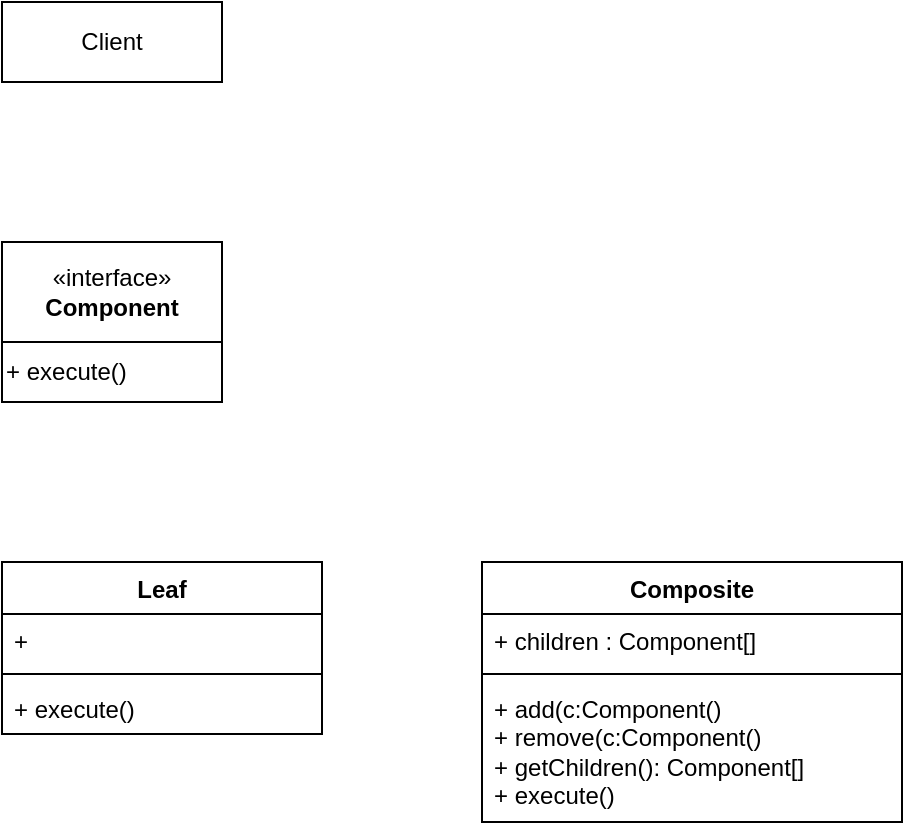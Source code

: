 <mxfile version="24.4.4" type="github">
  <diagram id="C5RBs43oDa-KdzZeNtuy" name="Page-1">
    <mxGraphModel dx="1434" dy="772" grid="1" gridSize="10" guides="1" tooltips="1" connect="1" arrows="1" fold="1" page="1" pageScale="1" pageWidth="827" pageHeight="1169" math="0" shadow="0">
      <root>
        <mxCell id="WIyWlLk6GJQsqaUBKTNV-0" />
        <mxCell id="WIyWlLk6GJQsqaUBKTNV-1" parent="WIyWlLk6GJQsqaUBKTNV-0" />
        <mxCell id="ugkiWy4A_dcpR8CHFcpf-0" value="Client" style="html=1;whiteSpace=wrap;" vertex="1" parent="WIyWlLk6GJQsqaUBKTNV-1">
          <mxGeometry x="200" y="80" width="110" height="40" as="geometry" />
        </mxCell>
        <mxCell id="ugkiWy4A_dcpR8CHFcpf-4" value="" style="group" vertex="1" connectable="0" parent="WIyWlLk6GJQsqaUBKTNV-1">
          <mxGeometry x="200" y="200" width="110" height="80" as="geometry" />
        </mxCell>
        <mxCell id="ugkiWy4A_dcpR8CHFcpf-1" value="«interface»&lt;br&gt;&lt;b&gt;Component&lt;/b&gt;" style="html=1;whiteSpace=wrap;" vertex="1" parent="ugkiWy4A_dcpR8CHFcpf-4">
          <mxGeometry width="110" height="50" as="geometry" />
        </mxCell>
        <mxCell id="ugkiWy4A_dcpR8CHFcpf-3" value="+ execute()" style="html=1;whiteSpace=wrap;align=left;" vertex="1" parent="ugkiWy4A_dcpR8CHFcpf-4">
          <mxGeometry y="50" width="110" height="30" as="geometry" />
        </mxCell>
        <mxCell id="ugkiWy4A_dcpR8CHFcpf-5" value="Leaf" style="swimlane;fontStyle=1;align=center;verticalAlign=top;childLayout=stackLayout;horizontal=1;startSize=26;horizontalStack=0;resizeParent=1;resizeParentMax=0;resizeLast=0;collapsible=1;marginBottom=0;whiteSpace=wrap;html=1;" vertex="1" parent="WIyWlLk6GJQsqaUBKTNV-1">
          <mxGeometry x="200" y="360" width="160" height="86" as="geometry" />
        </mxCell>
        <mxCell id="ugkiWy4A_dcpR8CHFcpf-6" value="+" style="text;strokeColor=none;fillColor=none;align=left;verticalAlign=top;spacingLeft=4;spacingRight=4;overflow=hidden;rotatable=0;points=[[0,0.5],[1,0.5]];portConstraint=eastwest;whiteSpace=wrap;html=1;" vertex="1" parent="ugkiWy4A_dcpR8CHFcpf-5">
          <mxGeometry y="26" width="160" height="26" as="geometry" />
        </mxCell>
        <mxCell id="ugkiWy4A_dcpR8CHFcpf-7" value="" style="line;strokeWidth=1;fillColor=none;align=left;verticalAlign=middle;spacingTop=-1;spacingLeft=3;spacingRight=3;rotatable=0;labelPosition=right;points=[];portConstraint=eastwest;strokeColor=inherit;" vertex="1" parent="ugkiWy4A_dcpR8CHFcpf-5">
          <mxGeometry y="52" width="160" height="8" as="geometry" />
        </mxCell>
        <mxCell id="ugkiWy4A_dcpR8CHFcpf-8" value="+ execute()" style="text;strokeColor=none;fillColor=none;align=left;verticalAlign=top;spacingLeft=4;spacingRight=4;overflow=hidden;rotatable=0;points=[[0,0.5],[1,0.5]];portConstraint=eastwest;whiteSpace=wrap;html=1;" vertex="1" parent="ugkiWy4A_dcpR8CHFcpf-5">
          <mxGeometry y="60" width="160" height="26" as="geometry" />
        </mxCell>
        <mxCell id="ugkiWy4A_dcpR8CHFcpf-9" value="Composite" style="swimlane;fontStyle=1;align=center;verticalAlign=top;childLayout=stackLayout;horizontal=1;startSize=26;horizontalStack=0;resizeParent=1;resizeParentMax=0;resizeLast=0;collapsible=1;marginBottom=0;whiteSpace=wrap;html=1;" vertex="1" parent="WIyWlLk6GJQsqaUBKTNV-1">
          <mxGeometry x="440" y="360" width="210" height="130" as="geometry" />
        </mxCell>
        <mxCell id="ugkiWy4A_dcpR8CHFcpf-10" value="+ children : Component[]" style="text;strokeColor=none;fillColor=none;align=left;verticalAlign=top;spacingLeft=4;spacingRight=4;overflow=hidden;rotatable=0;points=[[0,0.5],[1,0.5]];portConstraint=eastwest;whiteSpace=wrap;html=1;" vertex="1" parent="ugkiWy4A_dcpR8CHFcpf-9">
          <mxGeometry y="26" width="210" height="26" as="geometry" />
        </mxCell>
        <mxCell id="ugkiWy4A_dcpR8CHFcpf-11" value="" style="line;strokeWidth=1;fillColor=none;align=left;verticalAlign=middle;spacingTop=-1;spacingLeft=3;spacingRight=3;rotatable=0;labelPosition=right;points=[];portConstraint=eastwest;strokeColor=inherit;" vertex="1" parent="ugkiWy4A_dcpR8CHFcpf-9">
          <mxGeometry y="52" width="210" height="8" as="geometry" />
        </mxCell>
        <mxCell id="ugkiWy4A_dcpR8CHFcpf-12" value="+ add(c:Component()&lt;div&gt;+ remove(c:Component()&lt;br&gt;&lt;/div&gt;&lt;div&gt;+ getChildren(): Component[]&lt;br&gt;&lt;/div&gt;&lt;div&gt;+ execute()&lt;/div&gt;" style="text;strokeColor=none;fillColor=none;align=left;verticalAlign=top;spacingLeft=4;spacingRight=4;overflow=hidden;rotatable=0;points=[[0,0.5],[1,0.5]];portConstraint=eastwest;whiteSpace=wrap;html=1;" vertex="1" parent="ugkiWy4A_dcpR8CHFcpf-9">
          <mxGeometry y="60" width="210" height="70" as="geometry" />
        </mxCell>
      </root>
    </mxGraphModel>
  </diagram>
</mxfile>
